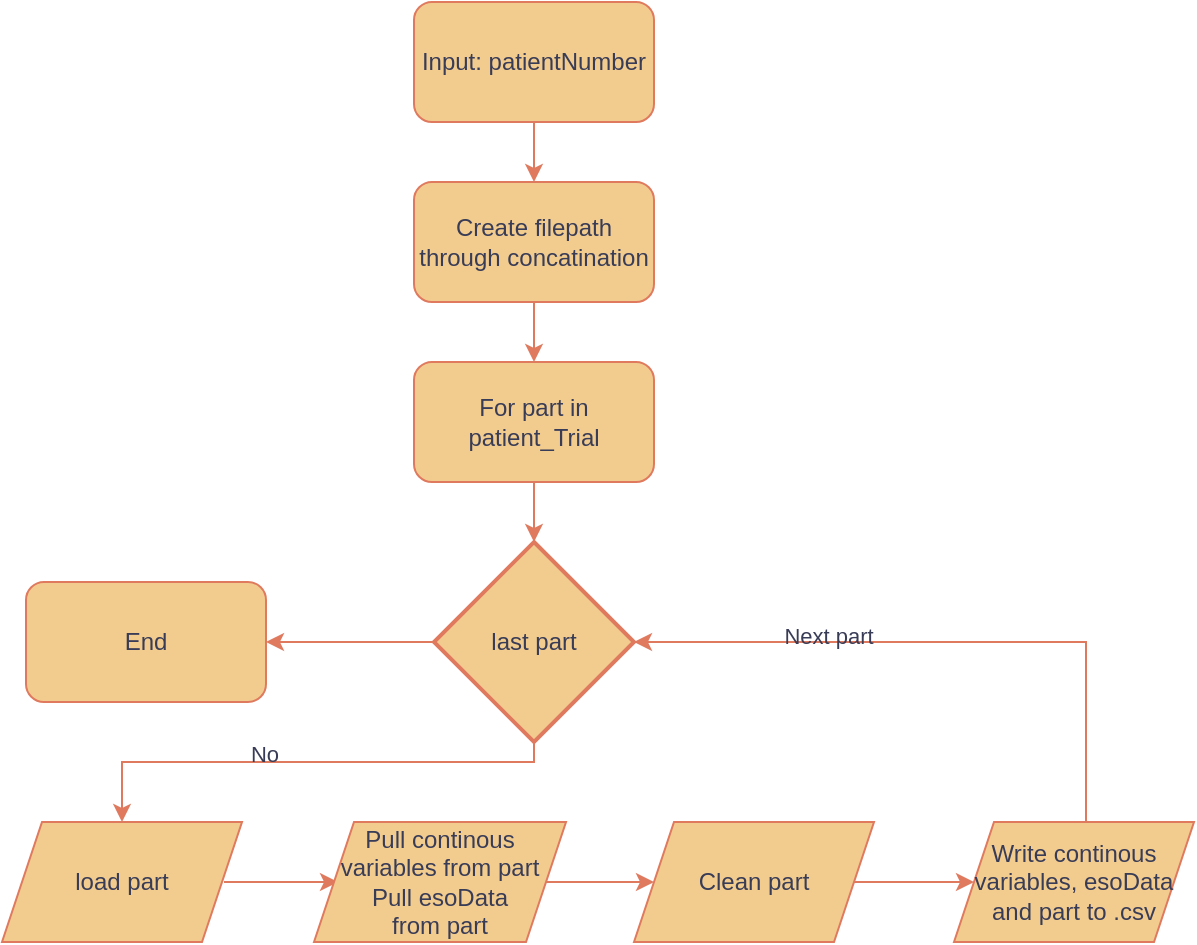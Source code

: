 <mxfile version="21.0.6" type="github">
  <diagram name="Page-1" id="T8TQywTrJD7ynvql__3W">
    <mxGraphModel dx="1434" dy="756" grid="1" gridSize="10" guides="1" tooltips="1" connect="1" arrows="1" fold="1" page="1" pageScale="1" pageWidth="827" pageHeight="1169" math="0" shadow="0">
      <root>
        <mxCell id="0" />
        <mxCell id="1" parent="0" />
        <mxCell id="c3Qgh0YCJOzbZ4B7h1RX-28" style="edgeStyle=orthogonalEdgeStyle;rounded=0;orthogonalLoop=1;jettySize=auto;html=1;labelBackgroundColor=none;strokeColor=#E07A5F;fontColor=default;" edge="1" parent="1" source="c3Qgh0YCJOzbZ4B7h1RX-1" target="c3Qgh0YCJOzbZ4B7h1RX-2">
          <mxGeometry relative="1" as="geometry" />
        </mxCell>
        <mxCell id="c3Qgh0YCJOzbZ4B7h1RX-1" value="Input: patientNumber" style="rounded=1;whiteSpace=wrap;html=1;labelBackgroundColor=none;fillColor=#F2CC8F;strokeColor=#E07A5F;fontColor=#393C56;" vertex="1" parent="1">
          <mxGeometry x="354" y="60" width="120" height="60" as="geometry" />
        </mxCell>
        <mxCell id="c3Qgh0YCJOzbZ4B7h1RX-29" style="edgeStyle=orthogonalEdgeStyle;rounded=0;orthogonalLoop=1;jettySize=auto;html=1;labelBackgroundColor=none;strokeColor=#E07A5F;fontColor=default;" edge="1" parent="1" source="c3Qgh0YCJOzbZ4B7h1RX-2" target="c3Qgh0YCJOzbZ4B7h1RX-5">
          <mxGeometry relative="1" as="geometry" />
        </mxCell>
        <mxCell id="c3Qgh0YCJOzbZ4B7h1RX-2" value="Create filepath through concatination" style="rounded=1;whiteSpace=wrap;html=1;labelBackgroundColor=none;fillColor=#F2CC8F;strokeColor=#E07A5F;fontColor=#393C56;" vertex="1" parent="1">
          <mxGeometry x="354" y="150" width="120" height="60" as="geometry" />
        </mxCell>
        <mxCell id="c3Qgh0YCJOzbZ4B7h1RX-21" style="edgeStyle=orthogonalEdgeStyle;rounded=0;orthogonalLoop=1;jettySize=auto;html=1;entryX=0.5;entryY=0;entryDx=0;entryDy=0;labelBackgroundColor=none;strokeColor=#E07A5F;fontColor=default;" edge="1" parent="1" source="c3Qgh0YCJOzbZ4B7h1RX-4" target="c3Qgh0YCJOzbZ4B7h1RX-8">
          <mxGeometry relative="1" as="geometry">
            <Array as="points">
              <mxPoint x="414" y="440" />
              <mxPoint x="208" y="440" />
            </Array>
          </mxGeometry>
        </mxCell>
        <mxCell id="c3Qgh0YCJOzbZ4B7h1RX-22" value="No" style="edgeLabel;html=1;align=center;verticalAlign=middle;resizable=0;points=[];labelBackgroundColor=none;fontColor=#393C56;" vertex="1" connectable="0" parent="c3Qgh0YCJOzbZ4B7h1RX-21">
          <mxGeometry x="0.179" y="-4" relative="1" as="geometry">
            <mxPoint as="offset" />
          </mxGeometry>
        </mxCell>
        <mxCell id="c3Qgh0YCJOzbZ4B7h1RX-26" style="edgeStyle=orthogonalEdgeStyle;rounded=0;orthogonalLoop=1;jettySize=auto;html=1;labelBackgroundColor=none;strokeColor=#E07A5F;fontColor=default;" edge="1" parent="1" source="c3Qgh0YCJOzbZ4B7h1RX-4">
          <mxGeometry relative="1" as="geometry">
            <mxPoint x="280" y="380" as="targetPoint" />
          </mxGeometry>
        </mxCell>
        <mxCell id="c3Qgh0YCJOzbZ4B7h1RX-4" value="last part" style="strokeWidth=2;html=1;shape=mxgraph.flowchart.decision;whiteSpace=wrap;labelBackgroundColor=none;fillColor=#F2CC8F;strokeColor=#E07A5F;fontColor=#393C56;" vertex="1" parent="1">
          <mxGeometry x="364" y="330" width="100" height="100" as="geometry" />
        </mxCell>
        <mxCell id="c3Qgh0YCJOzbZ4B7h1RX-30" style="edgeStyle=orthogonalEdgeStyle;rounded=0;orthogonalLoop=1;jettySize=auto;html=1;labelBackgroundColor=none;strokeColor=#E07A5F;fontColor=default;" edge="1" parent="1" source="c3Qgh0YCJOzbZ4B7h1RX-5" target="c3Qgh0YCJOzbZ4B7h1RX-4">
          <mxGeometry relative="1" as="geometry" />
        </mxCell>
        <mxCell id="c3Qgh0YCJOzbZ4B7h1RX-5" value="For part in patient_Trial" style="rounded=1;whiteSpace=wrap;html=1;labelBackgroundColor=none;fillColor=#F2CC8F;strokeColor=#E07A5F;fontColor=#393C56;" vertex="1" parent="1">
          <mxGeometry x="354" y="240" width="120" height="60" as="geometry" />
        </mxCell>
        <mxCell id="c3Qgh0YCJOzbZ4B7h1RX-9" style="edgeStyle=orthogonalEdgeStyle;rounded=0;orthogonalLoop=1;jettySize=auto;html=1;labelBackgroundColor=none;strokeColor=#E07A5F;fontColor=default;" edge="1" parent="1">
          <mxGeometry relative="1" as="geometry">
            <mxPoint x="316" y="500" as="targetPoint" />
            <mxPoint x="259" y="500" as="sourcePoint" />
          </mxGeometry>
        </mxCell>
        <mxCell id="c3Qgh0YCJOzbZ4B7h1RX-8" value="load part" style="shape=parallelogram;perimeter=parallelogramPerimeter;whiteSpace=wrap;html=1;fixedSize=1;labelBackgroundColor=none;fillColor=#F2CC8F;strokeColor=#E07A5F;fontColor=#393C56;" vertex="1" parent="1">
          <mxGeometry x="148" y="470" width="120" height="60" as="geometry" />
        </mxCell>
        <mxCell id="c3Qgh0YCJOzbZ4B7h1RX-10" style="edgeStyle=orthogonalEdgeStyle;rounded=0;orthogonalLoop=1;jettySize=auto;html=1;labelBackgroundColor=none;strokeColor=#E07A5F;fontColor=default;" edge="1" parent="1" source="c3Qgh0YCJOzbZ4B7h1RX-11">
          <mxGeometry relative="1" as="geometry">
            <mxPoint x="474" y="500" as="targetPoint" />
          </mxGeometry>
        </mxCell>
        <mxCell id="c3Qgh0YCJOzbZ4B7h1RX-11" value="Pull continous variables from part&lt;br&gt;Pull esoData &lt;br&gt;from part" style="shape=parallelogram;perimeter=parallelogramPerimeter;whiteSpace=wrap;html=1;fixedSize=1;labelBackgroundColor=none;fillColor=#F2CC8F;strokeColor=#E07A5F;fontColor=#393C56;" vertex="1" parent="1">
          <mxGeometry x="304" y="470" width="126" height="60" as="geometry" />
        </mxCell>
        <mxCell id="c3Qgh0YCJOzbZ4B7h1RX-13" value="Clean part" style="shape=parallelogram;perimeter=parallelogramPerimeter;whiteSpace=wrap;html=1;fixedSize=1;labelBackgroundColor=none;fillColor=#F2CC8F;strokeColor=#E07A5F;fontColor=#393C56;" vertex="1" parent="1">
          <mxGeometry x="464" y="470" width="120" height="60" as="geometry" />
        </mxCell>
        <mxCell id="c3Qgh0YCJOzbZ4B7h1RX-17" style="edgeStyle=orthogonalEdgeStyle;rounded=0;orthogonalLoop=1;jettySize=auto;html=1;labelBackgroundColor=none;strokeColor=#E07A5F;fontColor=default;" edge="1" parent="1">
          <mxGeometry relative="1" as="geometry">
            <mxPoint x="634" y="500" as="targetPoint" />
            <mxPoint x="574" y="500" as="sourcePoint" />
          </mxGeometry>
        </mxCell>
        <mxCell id="c3Qgh0YCJOzbZ4B7h1RX-24" style="edgeStyle=orthogonalEdgeStyle;rounded=0;orthogonalLoop=1;jettySize=auto;html=1;entryX=1;entryY=0.5;entryDx=0;entryDy=0;entryPerimeter=0;labelBackgroundColor=none;strokeColor=#E07A5F;fontColor=default;" edge="1" parent="1" source="c3Qgh0YCJOzbZ4B7h1RX-18" target="c3Qgh0YCJOzbZ4B7h1RX-4">
          <mxGeometry relative="1" as="geometry">
            <Array as="points">
              <mxPoint x="690" y="380" />
            </Array>
          </mxGeometry>
        </mxCell>
        <mxCell id="c3Qgh0YCJOzbZ4B7h1RX-25" value="Next part" style="edgeLabel;html=1;align=center;verticalAlign=middle;resizable=0;points=[];labelBackgroundColor=none;fontColor=#393C56;" vertex="1" connectable="0" parent="c3Qgh0YCJOzbZ4B7h1RX-24">
          <mxGeometry x="0.386" y="-3" relative="1" as="geometry">
            <mxPoint as="offset" />
          </mxGeometry>
        </mxCell>
        <mxCell id="c3Qgh0YCJOzbZ4B7h1RX-18" value="Write continous variables, esoData and part to .csv" style="shape=parallelogram;perimeter=parallelogramPerimeter;whiteSpace=wrap;html=1;fixedSize=1;labelBackgroundColor=none;fillColor=#F2CC8F;strokeColor=#E07A5F;fontColor=#393C56;" vertex="1" parent="1">
          <mxGeometry x="624" y="470" width="120" height="60" as="geometry" />
        </mxCell>
        <mxCell id="c3Qgh0YCJOzbZ4B7h1RX-27" value="End" style="rounded=1;whiteSpace=wrap;html=1;labelBackgroundColor=none;fillColor=#F2CC8F;strokeColor=#E07A5F;fontColor=#393C56;" vertex="1" parent="1">
          <mxGeometry x="160" y="350" width="120" height="60" as="geometry" />
        </mxCell>
      </root>
    </mxGraphModel>
  </diagram>
</mxfile>
